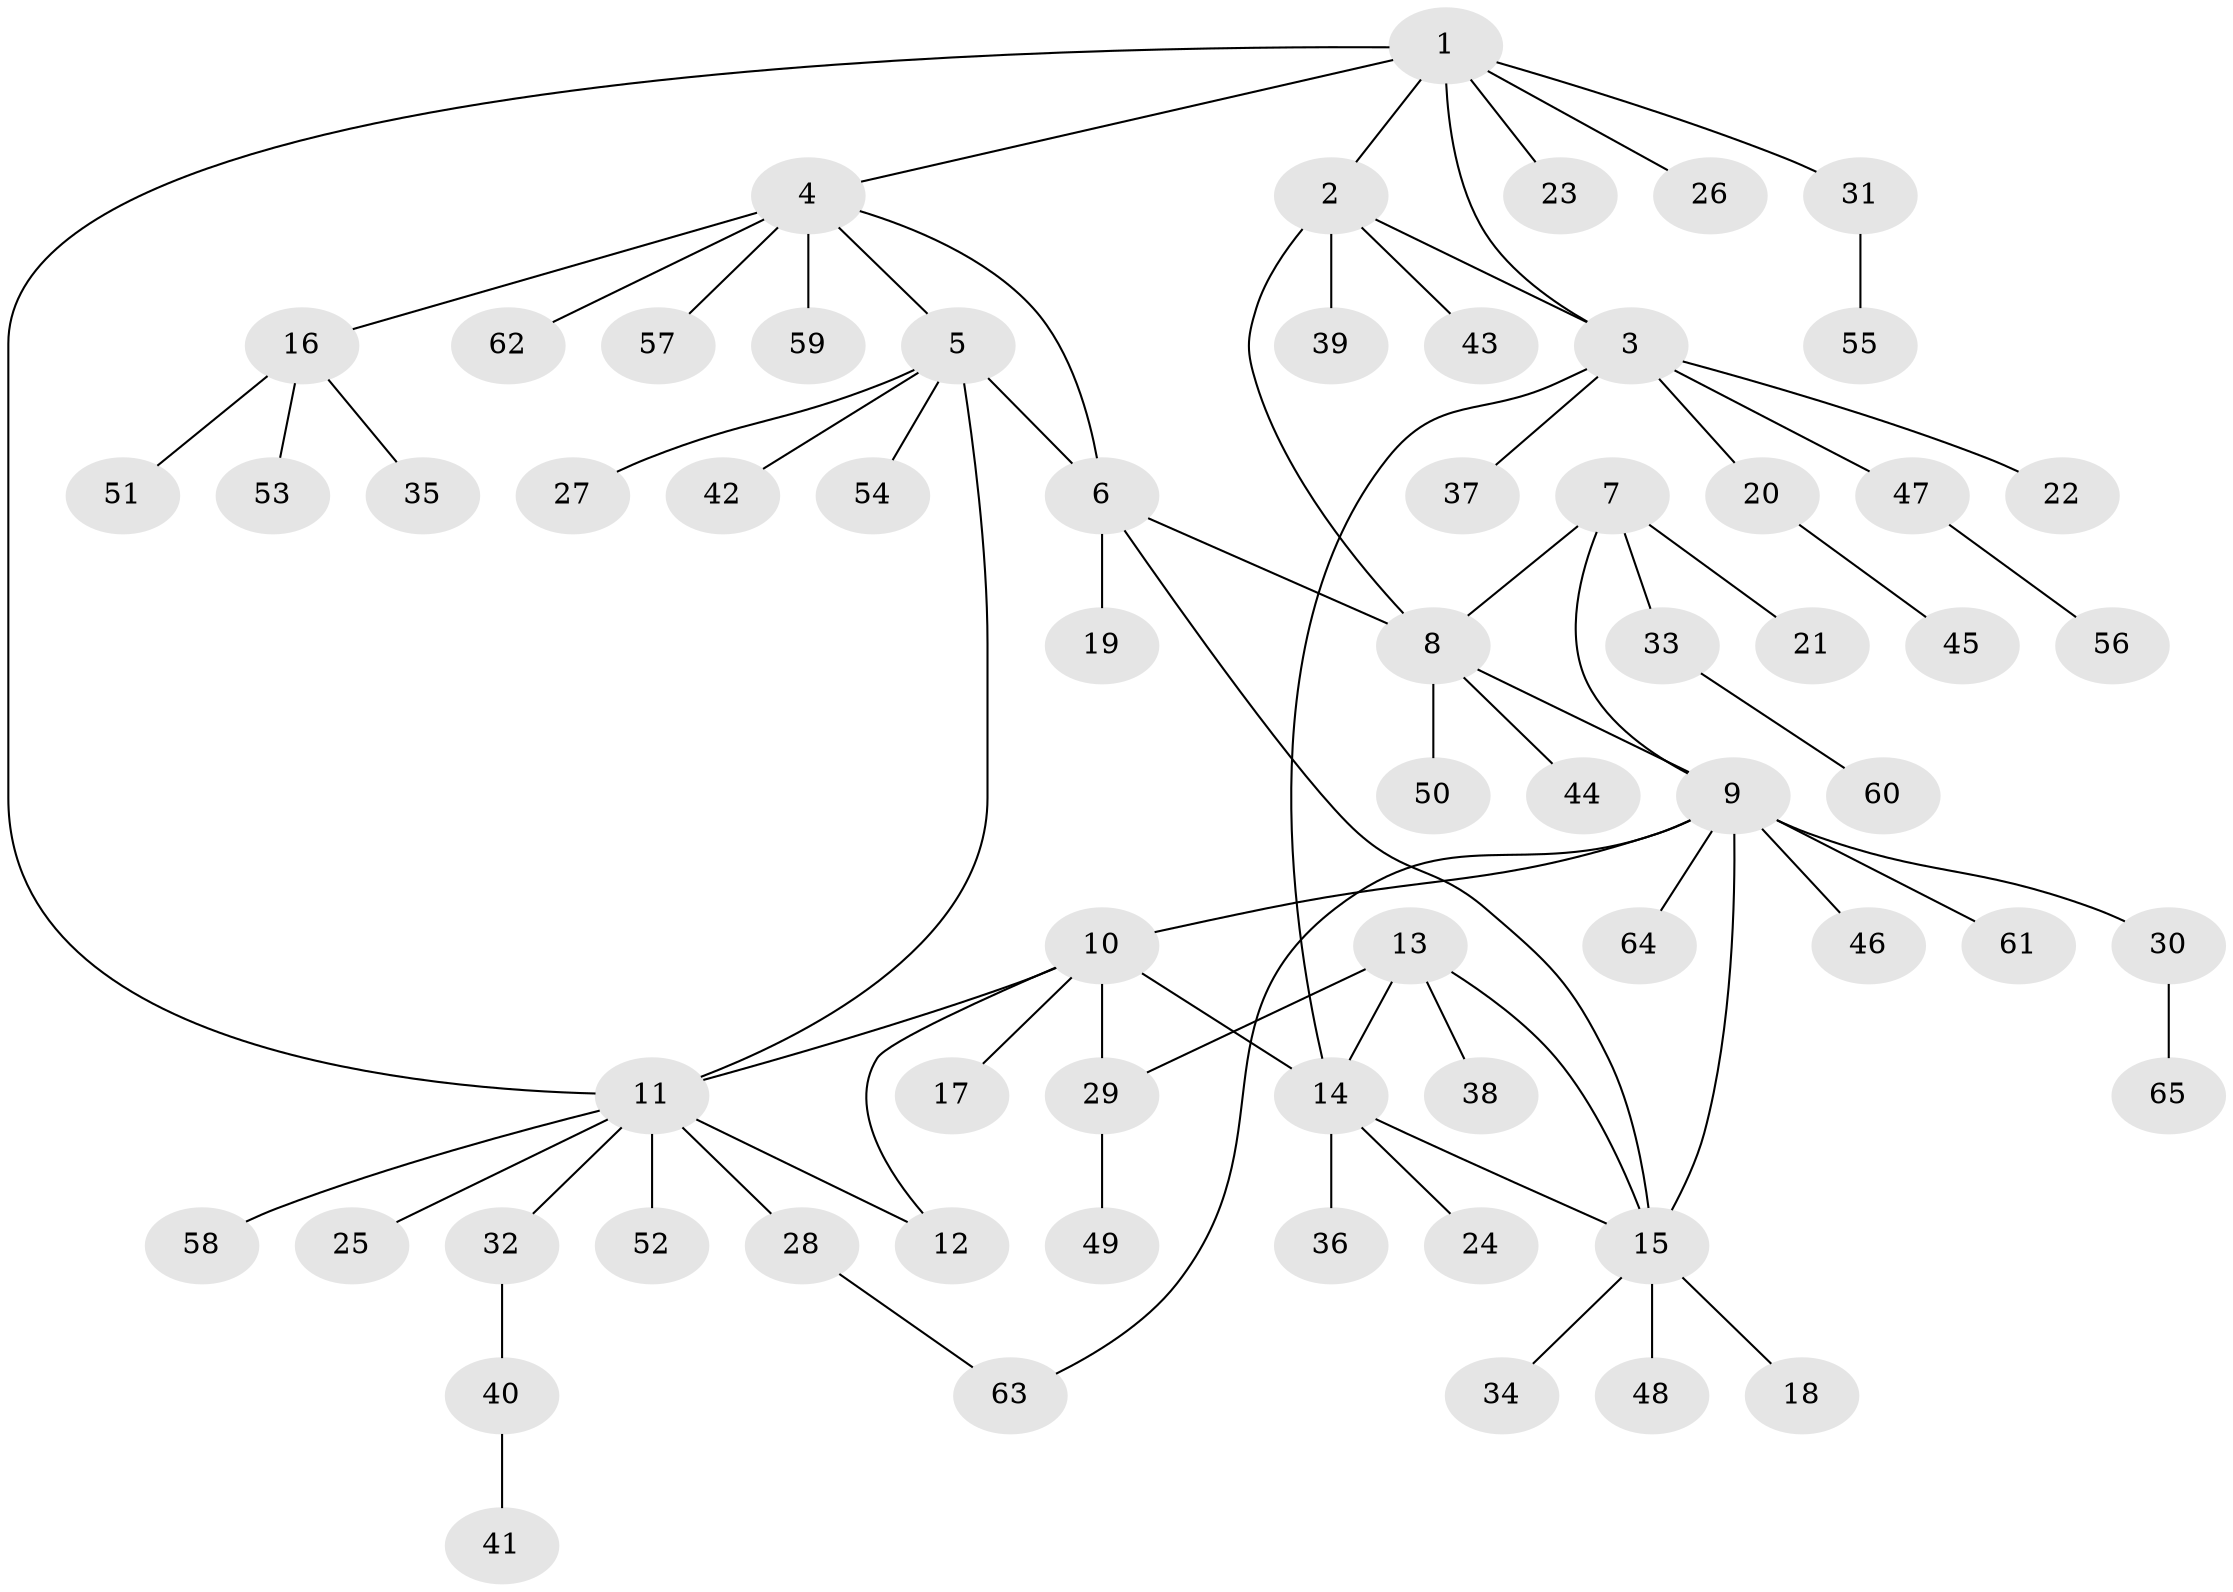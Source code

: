 // Generated by graph-tools (version 1.1) at 2025/55/03/09/25 04:55:52]
// undirected, 65 vertices, 77 edges
graph export_dot {
graph [start="1"]
  node [color=gray90,style=filled];
  1;
  2;
  3;
  4;
  5;
  6;
  7;
  8;
  9;
  10;
  11;
  12;
  13;
  14;
  15;
  16;
  17;
  18;
  19;
  20;
  21;
  22;
  23;
  24;
  25;
  26;
  27;
  28;
  29;
  30;
  31;
  32;
  33;
  34;
  35;
  36;
  37;
  38;
  39;
  40;
  41;
  42;
  43;
  44;
  45;
  46;
  47;
  48;
  49;
  50;
  51;
  52;
  53;
  54;
  55;
  56;
  57;
  58;
  59;
  60;
  61;
  62;
  63;
  64;
  65;
  1 -- 2;
  1 -- 3;
  1 -- 4;
  1 -- 11;
  1 -- 23;
  1 -- 26;
  1 -- 31;
  2 -- 3;
  2 -- 8;
  2 -- 39;
  2 -- 43;
  3 -- 14;
  3 -- 20;
  3 -- 22;
  3 -- 37;
  3 -- 47;
  4 -- 5;
  4 -- 6;
  4 -- 16;
  4 -- 57;
  4 -- 59;
  4 -- 62;
  5 -- 6;
  5 -- 11;
  5 -- 27;
  5 -- 42;
  5 -- 54;
  6 -- 8;
  6 -- 15;
  6 -- 19;
  7 -- 8;
  7 -- 9;
  7 -- 21;
  7 -- 33;
  8 -- 9;
  8 -- 44;
  8 -- 50;
  9 -- 10;
  9 -- 15;
  9 -- 30;
  9 -- 46;
  9 -- 61;
  9 -- 63;
  9 -- 64;
  10 -- 11;
  10 -- 12;
  10 -- 14;
  10 -- 17;
  10 -- 29;
  11 -- 12;
  11 -- 25;
  11 -- 28;
  11 -- 32;
  11 -- 52;
  11 -- 58;
  13 -- 14;
  13 -- 15;
  13 -- 29;
  13 -- 38;
  14 -- 15;
  14 -- 24;
  14 -- 36;
  15 -- 18;
  15 -- 34;
  15 -- 48;
  16 -- 35;
  16 -- 51;
  16 -- 53;
  20 -- 45;
  28 -- 63;
  29 -- 49;
  30 -- 65;
  31 -- 55;
  32 -- 40;
  33 -- 60;
  40 -- 41;
  47 -- 56;
}
